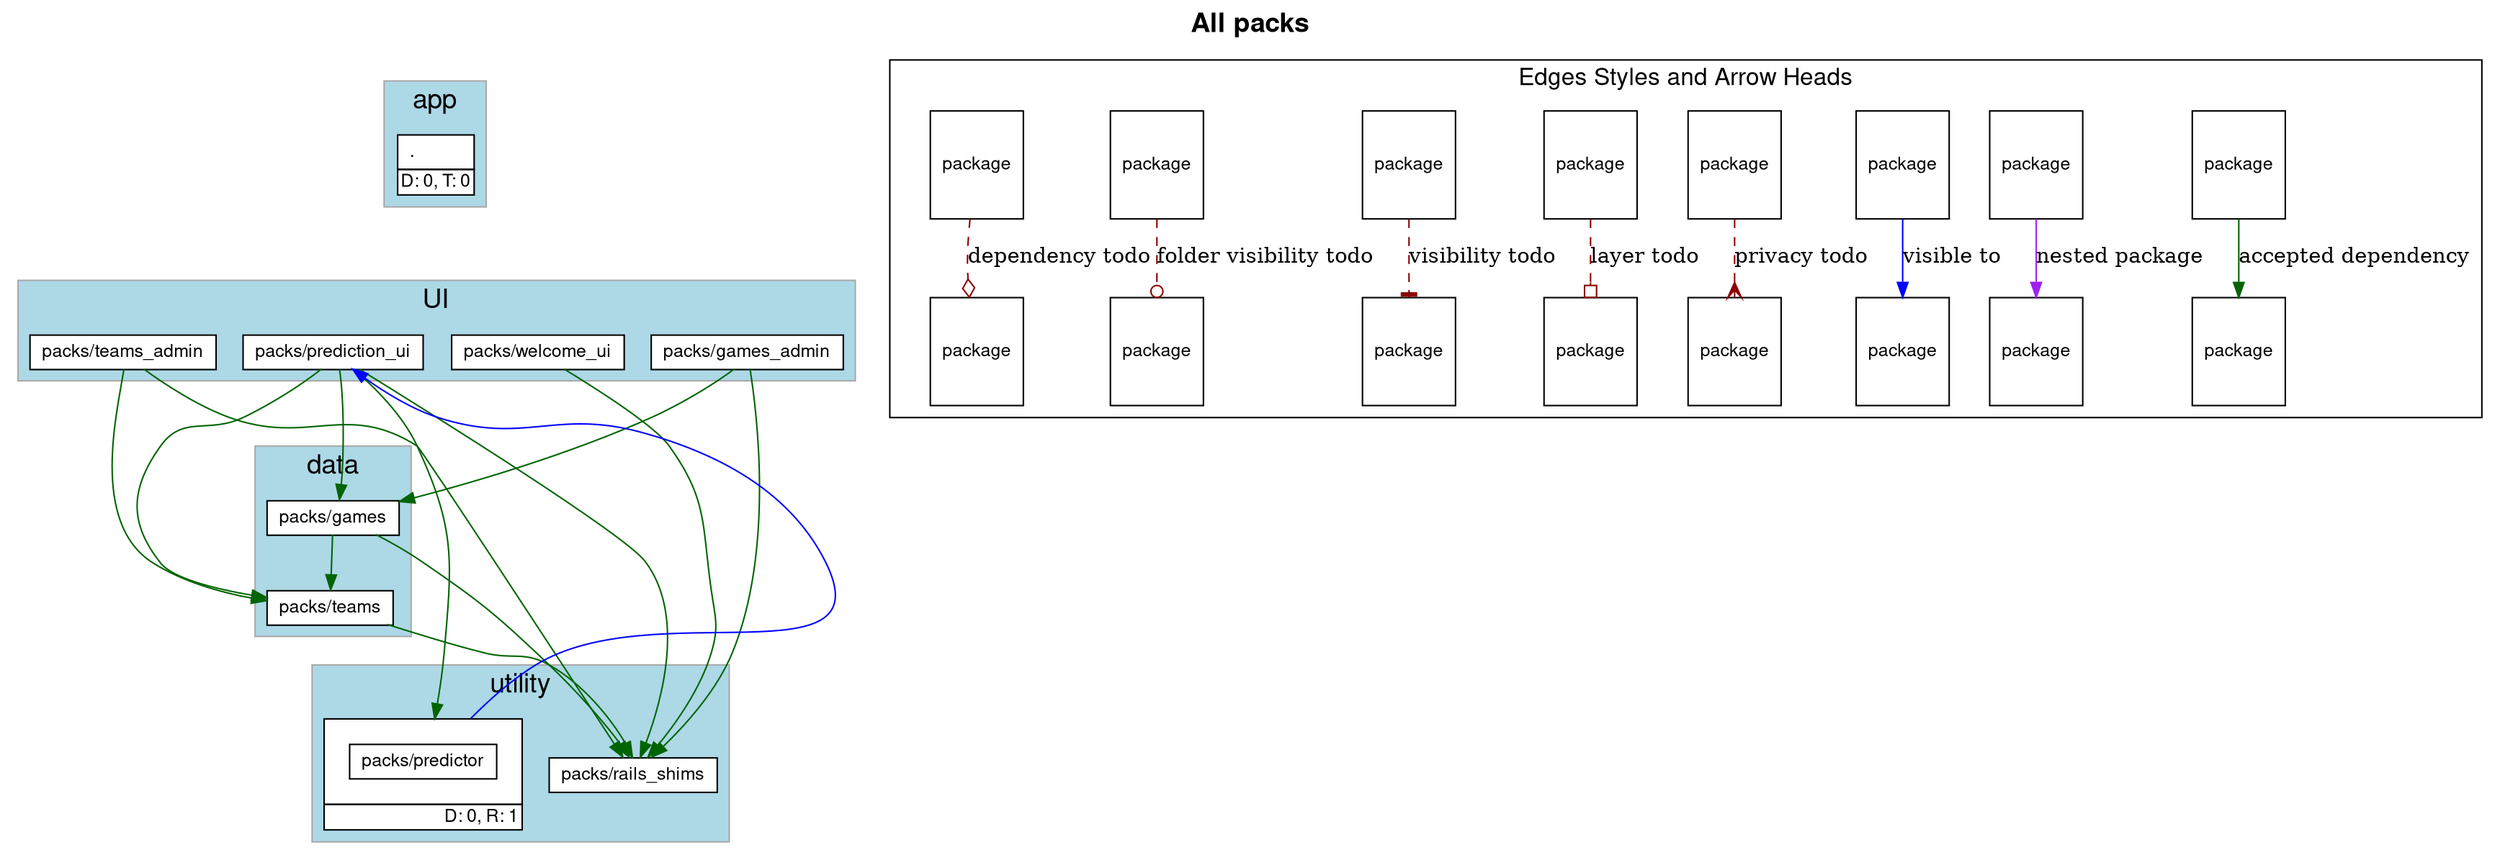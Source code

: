 digraph package_diagram {
  rankdir=TD
  graph [
    labelloc="t"
    fontname="Helvetica,Arial,sans-serif"
    dpi=100
    layout=dot
    label=<<b>All packs</b><br/>>
    fontsize=18
  ]
  node [
    fontname="Helvetica,Arial,sans-serif"
    fontsize=26.0
    fontcolor=black
    fillcolor=white
    color=black
    height=1.0
    style=filled
    shape=plain
  ]
    subgraph app {
      shape=box
      color=darkgrey
      fillcolor=lightblue
      style=filled
        label="app"
        cluster=true
        rank = 0        "." [
            fontsize=12.0
            label= <
                <table border='0' cellborder='1' cellspacing='0' cellpadding='4'>
                  <tr> <td align='left'> . </td> </tr>
                  <tr><td CELLPADDING='1' ALIGN='RIGHT'>D: 0, T: 0</td></tr>
                </table>
              >
          ]
        
    }
    subgraph UI {
      shape=box
      color=darkgrey
      fillcolor=lightblue
      style=filled
        label="UI"
        cluster=true
        rank = 1        "packs/games_admin" [
            fontsize=12.0
            label= <
                <table border='0' cellborder='1' cellspacing='0' cellpadding='4'>
                  <tr> <td align='left'> packs/games_admin </td> </tr>
                </table>
              >
          ]
        
        "packs/prediction_ui" [
            fontsize=12.0
            label= <
                <table border='0' cellborder='1' cellspacing='0' cellpadding='4'>
                  <tr> <td align='left'> packs/prediction_ui </td> </tr>
                </table>
              >
          ]
        
        "packs/teams_admin" [
            fontsize=12.0
            label= <
                <table border='0' cellborder='1' cellspacing='0' cellpadding='4'>
                  <tr> <td align='left'> packs/teams_admin </td> </tr>
                </table>
              >
          ]
        
        "packs/welcome_ui" [
            fontsize=12.0
            label= <
                <table border='0' cellborder='1' cellspacing='0' cellpadding='4'>
                  <tr> <td align='left'> packs/welcome_ui </td> </tr>
                </table>
              >
          ]
        
    }
              "." -> "packs/games_admin" [ style=invis ]
              "." -> "packs/prediction_ui" [ style=invis ]
              "." -> "packs/teams_admin" [ style=invis ]
              "." -> "packs/welcome_ui" [ style=invis ]
    subgraph data {
      shape=box
      color=darkgrey
      fillcolor=lightblue
      style=filled
        label="data"
        cluster=true
        rank = 2        "packs/games" [
            fontsize=12.0
            label= <
                <table border='0' cellborder='1' cellspacing='0' cellpadding='4'>
                  <tr> <td align='left'> packs/games </td> </tr>
                </table>
              >
          ]
        
        "packs/teams" [
            fontsize=12.0
            label= <
                <table border='0' cellborder='1' cellspacing='0' cellpadding='4'>
                  <tr> <td align='left'> packs/teams </td> </tr>
                </table>
              >
          ]
        
    }
              "packs/games_admin" -> "packs/games" [ style=invis ]
              "packs/prediction_ui" -> "packs/games" [ style=invis ]
              "packs/teams_admin" -> "packs/games" [ style=invis ]
              "packs/welcome_ui" -> "packs/games" [ style=invis ]
              "packs/games_admin" -> "packs/teams" [ style=invis ]
              "packs/prediction_ui" -> "packs/teams" [ style=invis ]
              "packs/teams_admin" -> "packs/teams" [ style=invis ]
              "packs/welcome_ui" -> "packs/teams" [ style=invis ]
    subgraph utility {
      shape=box
      color=darkgrey
      fillcolor=lightblue
      style=filled
        label="utility"
        cluster=true
        rank = 3        "packs/predictor" [
            fontsize=12.0
            label= <
                <table border='0' cellborder='1' cellspacing='0' cellpadding='16'><tr><td>
                  <table border='0' cellborder='1' cellspacing='0' cellpadding='4'>
                    <tr> <td port='private'> packs/predictor </td> </tr>
                  </table>
                  </td></tr>
                  <tr><td CELLPADDING='1' ALIGN='RIGHT'>D: 0, R: 1</td></tr>
                  </table>
              >
          ]
        
        "packs/rails_shims" [
            fontsize=12.0
            label= <
                <table border='0' cellborder='1' cellspacing='0' cellpadding='4'>
                  <tr> <td align='left'> packs/rails_shims </td> </tr>
                </table>
              >
          ]
        
    }
              "packs/games" -> "packs/predictor" [ style=invis ]
              "packs/teams" -> "packs/predictor" [ style=invis ]
              "packs/games" -> "packs/rails_shims" [ style=invis ]
              "packs/teams" -> "packs/rails_shims" [ style=invis ]
    subgraph NotInLayer {
      shape=box
      color=darkgrey
      fillcolor=lightblue
      style=filled
        cluster=false
    }
          "packs/games" -> "packs/rails_shims" [ color=darkgreen ]
          "packs/games" -> "packs/teams" [ color=darkgreen ]
          "packs/games_admin" -> "packs/games" [ color=darkgreen ]
          "packs/games_admin" -> "packs/rails_shims" [ color=darkgreen ]
          "packs/prediction_ui" -> "packs/games" [ color=darkgreen ]
          "packs/prediction_ui" -> "packs/predictor" [ color=darkgreen ]
          "packs/prediction_ui" -> "packs/rails_shims" [ color=darkgreen ]
          "packs/prediction_ui" -> "packs/teams" [ color=darkgreen ]
          "packs/teams" -> "packs/rails_shims" [ color=darkgreen ]
          "packs/teams_admin" -> "packs/rails_shims" [ color=darkgreen ]
          "packs/teams_admin" -> "packs/teams" [ color=darkgreen ]
          "packs/welcome_ui" -> "packs/rails_shims" [ color=darkgreen ]
        "packs/predictor" -> "packs/prediction_ui" [ color=blue constraint=false ]
    subgraph cluster_legend {
      fontsize=16
      label="Edges Styles and Arrow Heads"
      A [ fontsize=12 shape=box label="package"]
      B [ fontsize=12 shape=box label="package"]
      A -> B [label="accepted dependency" color=darkgreen]
      M [ fontsize=12 shape=box label="package"]
      N [ fontsize=12 shape=box label="package"]
      M -> N [label="nested package" color=purple]
      O [ fontsize=12 shape=box label="package"]
      P [ fontsize=12 shape=box label="package"]
      O -> P [label="visible to" color=blue]
      C [ fontsize=12 shape=box label="package"]
      D [ fontsize=12 shape=box label="package"]
      C -> D [label="privacy todo" color=darkred style=dashed arrowhead=crow]
      E [ fontsize=12 shape=box label="package"]
      F [ fontsize=12 shape=box label="package"]
      E -> F [label="layer todo" color=darkred style=dashed arrowhead=obox]
      G [ fontsize=12 shape=box label="package"]
      H [ fontsize=12 shape=box label="package"]
      G -> H [label="visibility todo" color=darkred style=dashed arrowhead=tee]
      I [ fontsize=12 shape=box label="package"]
      J [ fontsize=12 shape=box label="package"]
      I -> J [label="folder visibility todo" color=darkred style=dashed arrowhead=odot]
      K [ fontsize=12 shape=box label="package"]
      L [ fontsize=12 shape=box label="package"]
      K -> L [label="dependency todo" color=darkred style=dashed arrowhead=odiamond]
      LEGEND_NODE_1 [ label="" peripheries=0 height=0 width=0 style=invis ]
      LEGEND_NODE_2 [ label="" peripheries=0 height=0 width=0 style=invis ]
      LEGEND_NODE_1 -> LEGEND_NODE_2 [ style=invis ]
    }
  subgraph cluster_teams_legend {
    fontsize=16
    label="Team Colors"


  }
    LEGEND_NODE_2 -> "" [style=invis]
}
